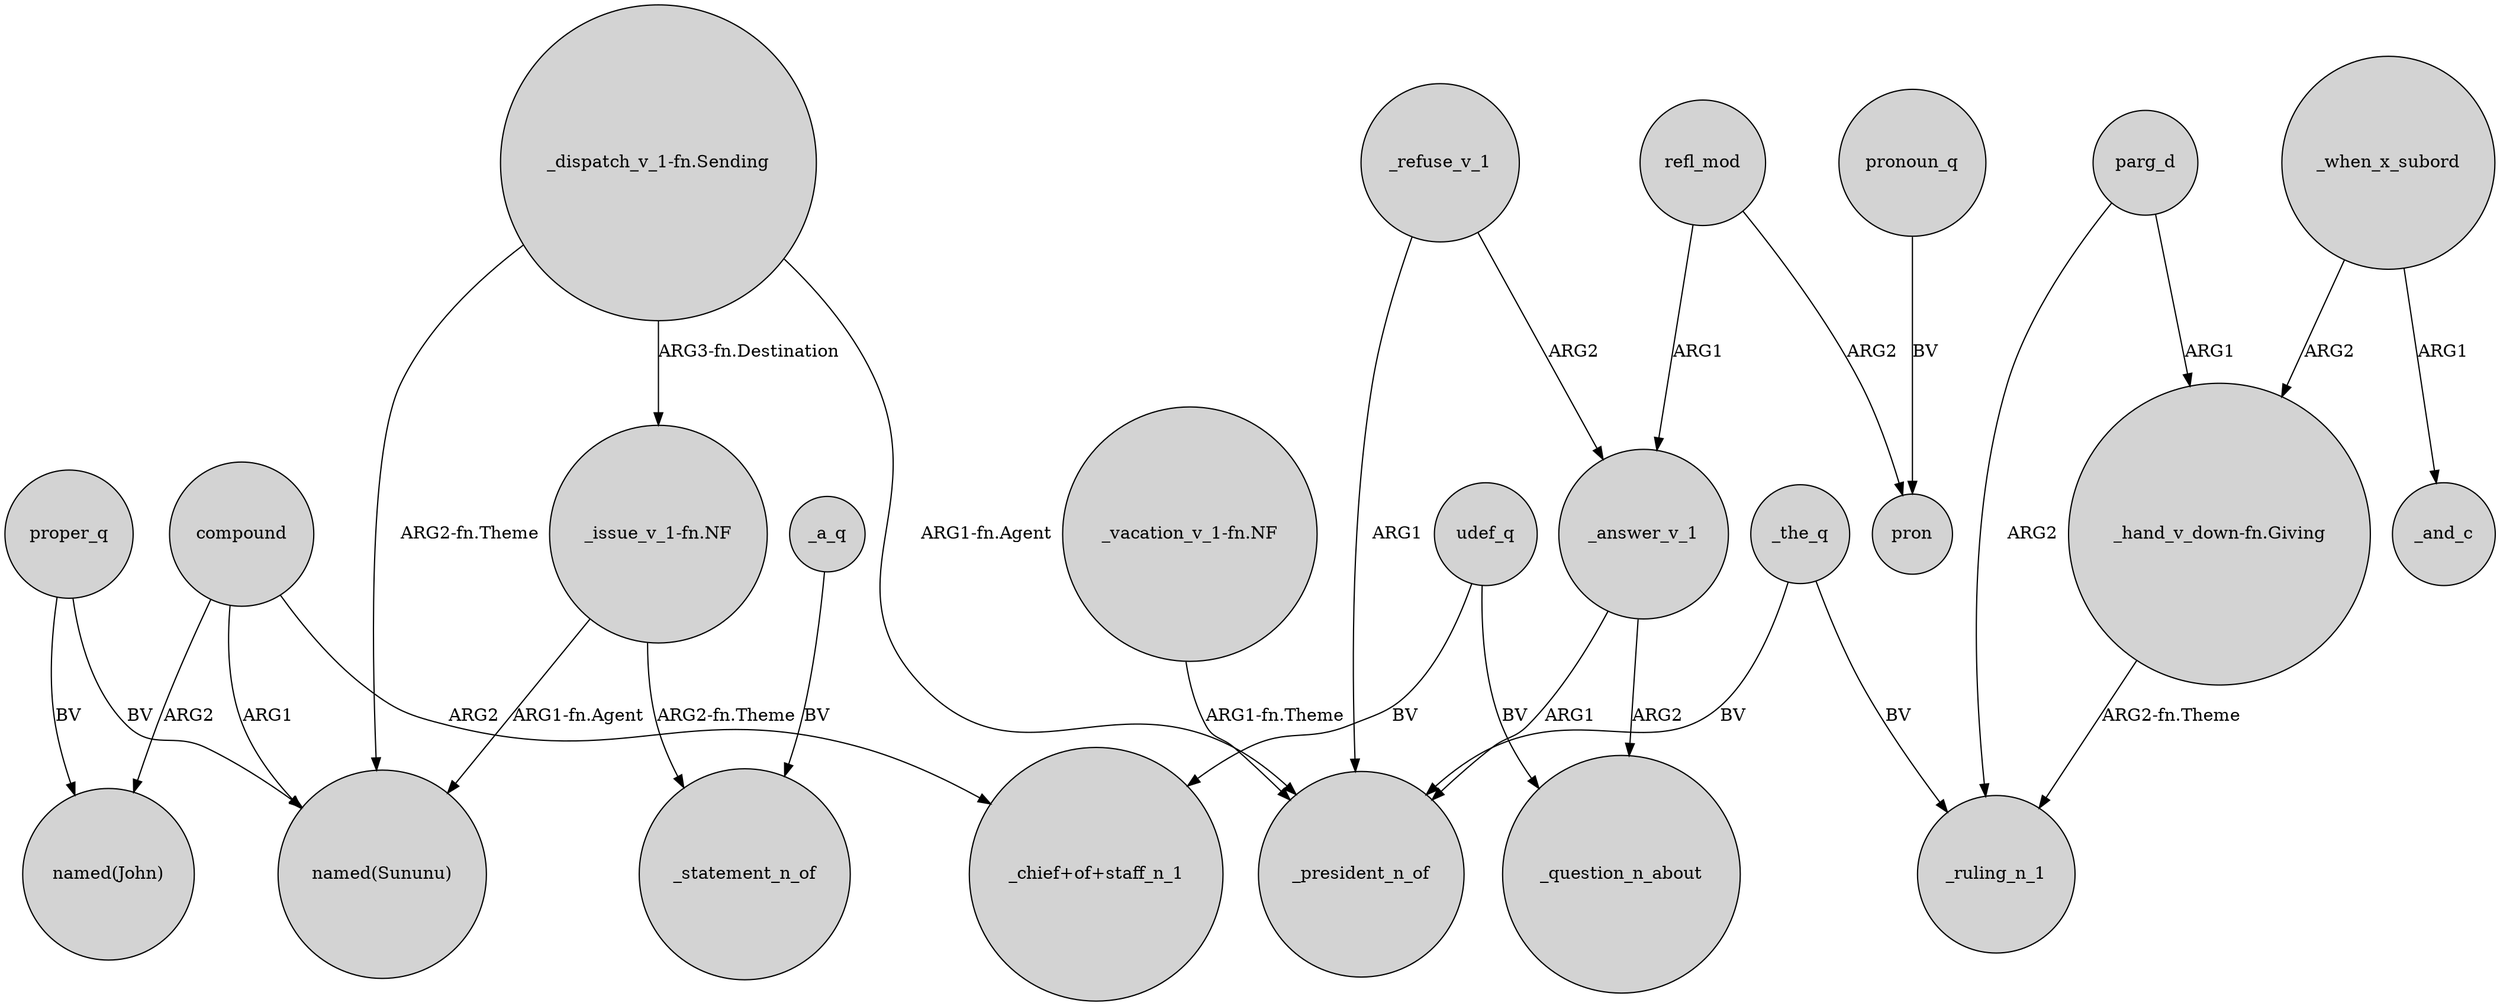 digraph {
	node [shape=circle style=filled]
	compound -> "named(John)" [label=ARG2]
	"_issue_v_1-fn.NF" -> "named(Sununu)" [label="ARG1-fn.Agent"]
	"_dispatch_v_1-fn.Sending" -> "_issue_v_1-fn.NF" [label="ARG3-fn.Destination"]
	compound -> "_chief+of+staff_n_1" [label=ARG2]
	"_vacation_v_1-fn.NF" -> _president_n_of [label="ARG1-fn.Theme"]
	parg_d -> "_hand_v_down-fn.Giving" [label=ARG1]
	"_dispatch_v_1-fn.Sending" -> "named(Sununu)" [label="ARG2-fn.Theme"]
	udef_q -> _question_n_about [label=BV]
	_a_q -> _statement_n_of [label=BV]
	_refuse_v_1 -> _answer_v_1 [label=ARG2]
	_answer_v_1 -> _question_n_about [label=ARG2]
	"_hand_v_down-fn.Giving" -> _ruling_n_1 [label="ARG2-fn.Theme"]
	"_issue_v_1-fn.NF" -> _statement_n_of [label="ARG2-fn.Theme"]
	pronoun_q -> pron [label=BV]
	refl_mod -> pron [label=ARG2]
	parg_d -> _ruling_n_1 [label=ARG2]
	_when_x_subord -> _and_c [label=ARG1]
	udef_q -> "_chief+of+staff_n_1" [label=BV]
	_the_q -> _president_n_of [label=BV]
	compound -> "named(Sununu)" [label=ARG1]
	refl_mod -> _answer_v_1 [label=ARG1]
	"_dispatch_v_1-fn.Sending" -> _president_n_of [label="ARG1-fn.Agent"]
	_answer_v_1 -> _president_n_of [label=ARG1]
	_refuse_v_1 -> _president_n_of [label=ARG1]
	proper_q -> "named(John)" [label=BV]
	proper_q -> "named(Sununu)" [label=BV]
	_when_x_subord -> "_hand_v_down-fn.Giving" [label=ARG2]
	_the_q -> _ruling_n_1 [label=BV]
}
